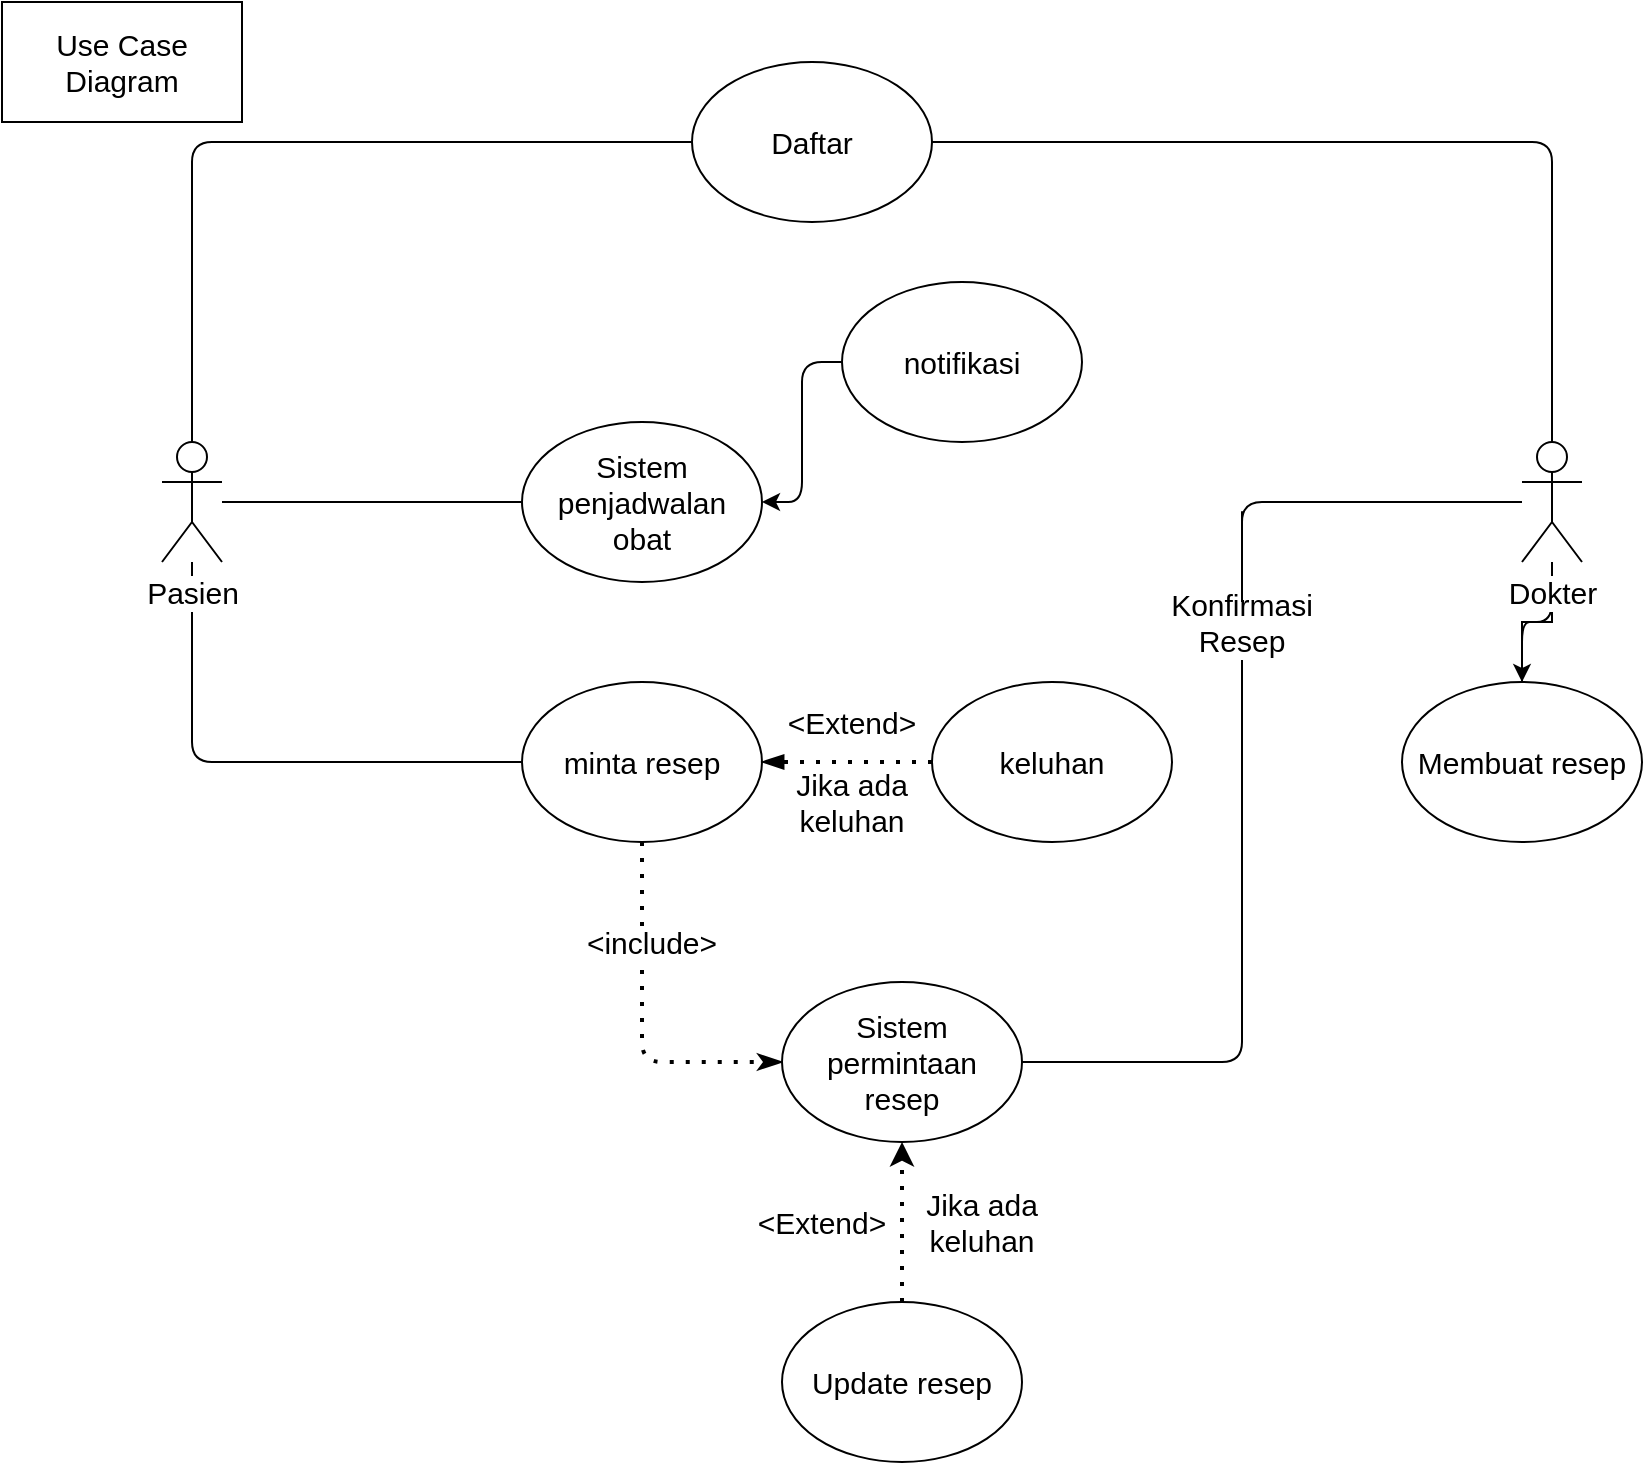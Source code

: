<mxfile version="13.8.0" type="github">
  <diagram id="rzTe-UA7CJ4xxoBPlnah" name="Page-1">
    <mxGraphModel dx="1502" dy="825" grid="1" gridSize="10" guides="1" tooltips="1" connect="1" arrows="1" fold="1" page="1" pageScale="1" pageWidth="850" pageHeight="1100" math="0" shadow="0">
      <root>
        <mxCell id="0" />
        <mxCell id="1" parent="0" />
        <mxCell id="pzkp8Y3BCJ6zMzNkIyjh-12" style="endArrow=none;html=1;fontFamily=Helvetica;fontSize=15;fontColor=#000000;align=center;strokeColor=#000000;edgeStyle=orthogonalEdgeStyle;" parent="1" source="pzkp8Y3BCJ6zMzNkIyjh-1" target="pzkp8Y3BCJ6zMzNkIyjh-3" edge="1">
          <mxGeometry relative="1" as="geometry">
            <Array as="points">
              <mxPoint x="115" y="90" />
            </Array>
          </mxGeometry>
        </mxCell>
        <mxCell id="pzkp8Y3BCJ6zMzNkIyjh-17" style="endArrow=none;html=1;fontFamily=Helvetica;fontSize=15;fontColor=#000000;align=center;strokeColor=#000000;edgeStyle=orthogonalEdgeStyle;" parent="1" source="pzkp8Y3BCJ6zMzNkIyjh-1" target="pzkp8Y3BCJ6zMzNkIyjh-4" edge="1">
          <mxGeometry relative="1" as="geometry" />
        </mxCell>
        <mxCell id="pzkp8Y3BCJ6zMzNkIyjh-19" style="endArrow=none;html=1;fontFamily=Helvetica;fontSize=15;fontColor=#000000;align=center;strokeColor=#000000;edgeStyle=orthogonalEdgeStyle;" parent="1" source="pzkp8Y3BCJ6zMzNkIyjh-1" target="pzkp8Y3BCJ6zMzNkIyjh-5" edge="1">
          <mxGeometry relative="1" as="geometry">
            <Array as="points">
              <mxPoint x="115" y="400" />
            </Array>
          </mxGeometry>
        </mxCell>
        <mxCell id="pzkp8Y3BCJ6zMzNkIyjh-1" value="Pasien" style="shape=umlActor;verticalLabelPosition=bottom;verticalAlign=top;html=1;outlineConnect=0;labelBackgroundColor=#ffffff;fontSize=15;" parent="1" vertex="1">
          <mxGeometry x="100" y="240" width="30" height="60" as="geometry" />
        </mxCell>
        <mxCell id="pzkp8Y3BCJ6zMzNkIyjh-16" style="endArrow=none;html=1;fontFamily=Helvetica;fontSize=15;fontColor=#000000;align=center;strokeColor=#000000;edgeStyle=orthogonalEdgeStyle;" parent="1" source="pzkp8Y3BCJ6zMzNkIyjh-2" target="pzkp8Y3BCJ6zMzNkIyjh-3" edge="1">
          <mxGeometry relative="1" as="geometry">
            <Array as="points">
              <mxPoint x="795" y="90" />
            </Array>
          </mxGeometry>
        </mxCell>
        <mxCell id="pzkp8Y3BCJ6zMzNkIyjh-29" style="endArrow=none;html=1;fontFamily=Helvetica;fontSize=15;fontColor=#000000;align=center;endFill=1;strokeColor=#000000;edgeStyle=orthogonalEdgeStyle;" parent="1" source="pzkp8Y3BCJ6zMzNkIyjh-42" target="pzkp8Y3BCJ6zMzNkIyjh-7" edge="1">
          <mxGeometry relative="1" as="geometry">
            <Array as="points">
              <mxPoint x="640" y="270" />
              <mxPoint x="640" y="550" />
            </Array>
          </mxGeometry>
        </mxCell>
        <mxCell id="pzkp8Y3BCJ6zMzNkIyjh-30" style="endArrow=none;html=1;fontFamily=Helvetica;fontSize=15;fontColor=#000000;align=center;endFill=1;strokeColor=#000000;edgeStyle=orthogonalEdgeStyle;" parent="1" source="pzkp8Y3BCJ6zMzNkIyjh-2" target="pzkp8Y3BCJ6zMzNkIyjh-8" edge="1">
          <mxGeometry relative="1" as="geometry" />
        </mxCell>
        <mxCell id="pzkp8Y3BCJ6zMzNkIyjh-44" value="" style="edgeStyle=orthogonalEdgeStyle;rounded=0;orthogonalLoop=1;jettySize=auto;html=1;endArrow=classic;endFill=1;targetPerimeterSpacing=0;fontSize=15;" parent="1" source="pzkp8Y3BCJ6zMzNkIyjh-2" target="pzkp8Y3BCJ6zMzNkIyjh-8" edge="1">
          <mxGeometry relative="1" as="geometry" />
        </mxCell>
        <mxCell id="pzkp8Y3BCJ6zMzNkIyjh-2" value="Dokter" style="shape=umlActor;verticalLabelPosition=bottom;verticalAlign=top;html=1;outlineConnect=0;labelBackgroundColor=#ffffff;fontSize=15;" parent="1" vertex="1">
          <mxGeometry x="780" y="240" width="30" height="60" as="geometry" />
        </mxCell>
        <mxCell id="pzkp8Y3BCJ6zMzNkIyjh-3" value="Daftar" style="ellipse;whiteSpace=wrap;html=1;fontSize=15;" parent="1" vertex="1">
          <mxGeometry x="365" y="50" width="120" height="80" as="geometry" />
        </mxCell>
        <mxCell id="pzkp8Y3BCJ6zMzNkIyjh-4" value="Sistem penjadwalan&lt;br style=&quot;font-size: 15px;&quot;&gt;obat" style="ellipse;whiteSpace=wrap;html=1;fontSize=15;" parent="1" vertex="1">
          <mxGeometry x="280" y="230" width="120" height="80" as="geometry" />
        </mxCell>
        <mxCell id="pzkp8Y3BCJ6zMzNkIyjh-28" style="endArrow=classicThin;dashed=1;html=1;dashPattern=1 3;strokeWidth=2;fontFamily=Helvetica;fontSize=15;fontColor=#000000;align=center;endFill=1;strokeColor=#000000;edgeStyle=orthogonalEdgeStyle;" parent="1" source="pzkp8Y3BCJ6zMzNkIyjh-5" target="pzkp8Y3BCJ6zMzNkIyjh-7" edge="1">
          <mxGeometry relative="1" as="geometry">
            <Array as="points">
              <mxPoint x="340" y="550" />
            </Array>
          </mxGeometry>
        </mxCell>
        <mxCell id="pzkp8Y3BCJ6zMzNkIyjh-5" value="minta resep" style="ellipse;whiteSpace=wrap;html=1;fontSize=15;" parent="1" vertex="1">
          <mxGeometry x="280" y="360" width="120" height="80" as="geometry" />
        </mxCell>
        <mxCell id="pzkp8Y3BCJ6zMzNkIyjh-18" style="endArrow=classic;html=1;fontFamily=Helvetica;fontSize=15;fontColor=#000000;align=center;strokeColor=#000000;edgeStyle=orthogonalEdgeStyle;" parent="1" source="pzkp8Y3BCJ6zMzNkIyjh-6" target="pzkp8Y3BCJ6zMzNkIyjh-4" edge="1">
          <mxGeometry relative="1" as="geometry" />
        </mxCell>
        <mxCell id="pzkp8Y3BCJ6zMzNkIyjh-6" value="notifikasi" style="ellipse;whiteSpace=wrap;html=1;fontSize=15;" parent="1" vertex="1">
          <mxGeometry x="440" y="160" width="120" height="80" as="geometry" />
        </mxCell>
        <mxCell id="pzkp8Y3BCJ6zMzNkIyjh-7" value="Sistem permintaan&lt;br&gt;resep" style="ellipse;whiteSpace=wrap;html=1;fontSize=15;" parent="1" vertex="1">
          <mxGeometry x="410" y="510" width="120" height="80" as="geometry" />
        </mxCell>
        <mxCell id="pzkp8Y3BCJ6zMzNkIyjh-8" value="Membuat resep" style="ellipse;whiteSpace=wrap;html=1;fontSize=15;" parent="1" vertex="1">
          <mxGeometry x="720" y="360" width="120" height="80" as="geometry" />
        </mxCell>
        <mxCell id="pzkp8Y3BCJ6zMzNkIyjh-25" value="keluhan" style="ellipse;whiteSpace=wrap;html=1;fontSize=15;" parent="1" vertex="1">
          <mxGeometry x="485" y="360" width="120" height="80" as="geometry" />
        </mxCell>
        <mxCell id="pzkp8Y3BCJ6zMzNkIyjh-32" style="endArrow=classic;dashed=1;html=1;dashPattern=1 3;strokeWidth=2;fontFamily=Helvetica;fontSize=15;fontColor=#000000;align=center;endFill=1;strokeColor=#000000;edgeStyle=orthogonalEdgeStyle;" parent="1" source="pzkp8Y3BCJ6zMzNkIyjh-31" target="pzkp8Y3BCJ6zMzNkIyjh-7" edge="1">
          <mxGeometry relative="1" as="geometry" />
        </mxCell>
        <mxCell id="pzkp8Y3BCJ6zMzNkIyjh-31" value="Update resep" style="ellipse;whiteSpace=wrap;html=1;fontSize=15;" parent="1" vertex="1">
          <mxGeometry x="410" y="670" width="120" height="80" as="geometry" />
        </mxCell>
        <mxCell id="pzkp8Y3BCJ6zMzNkIyjh-35" style="endArrow=blockThin;dashed=1;html=1;dashPattern=1 3;strokeWidth=2;fontFamily=Helvetica;fontSize=15;fontColor=#000000;align=center;strokeColor=#000000;edgeStyle=orthogonalEdgeStyle;targetPerimeterSpacing=0;endFill=1;entryX=1;entryY=0.5;entryDx=0;entryDy=0;" parent="1" source="pzkp8Y3BCJ6zMzNkIyjh-25" target="pzkp8Y3BCJ6zMzNkIyjh-5" edge="1">
          <mxGeometry relative="1" as="geometry">
            <mxPoint x="485" y="360" as="sourcePoint" />
            <mxPoint x="465" y="400" as="targetPoint" />
            <Array as="points" />
          </mxGeometry>
        </mxCell>
        <mxCell id="pzkp8Y3BCJ6zMzNkIyjh-36" value="&amp;lt;Extend&amp;gt;" style="text;html=1;strokeColor=none;fillColor=none;align=center;verticalAlign=middle;whiteSpace=wrap;rounded=0;fontSize=15;" parent="1" vertex="1">
          <mxGeometry x="425" y="370" width="40" height="20" as="geometry" />
        </mxCell>
        <mxCell id="pzkp8Y3BCJ6zMzNkIyjh-37" value="Jika ada keluhan" style="text;html=1;strokeColor=none;fillColor=none;align=center;verticalAlign=middle;whiteSpace=wrap;rounded=0;fontSize=15;" parent="1" vertex="1">
          <mxGeometry x="400" y="410" width="90" height="20" as="geometry" />
        </mxCell>
        <mxCell id="pzkp8Y3BCJ6zMzNkIyjh-38" value="&amp;lt;include&amp;gt;" style="text;html=1;strokeColor=none;fillColor=none;align=center;verticalAlign=middle;whiteSpace=wrap;rounded=0;fontSize=15;labelBackgroundColor=#ffffff;" parent="1" vertex="1">
          <mxGeometry x="325" y="480" width="40" height="20" as="geometry" />
        </mxCell>
        <mxCell id="pzkp8Y3BCJ6zMzNkIyjh-40" value="&amp;lt;Extend&amp;gt;" style="text;html=1;strokeColor=none;fillColor=none;align=center;verticalAlign=middle;whiteSpace=wrap;rounded=0;fontSize=15;" parent="1" vertex="1">
          <mxGeometry x="410" y="620" width="40" height="20" as="geometry" />
        </mxCell>
        <mxCell id="pzkp8Y3BCJ6zMzNkIyjh-41" value="Jika ada keluhan" style="text;html=1;strokeColor=none;fillColor=none;align=center;verticalAlign=middle;whiteSpace=wrap;rounded=0;fontSize=15;" parent="1" vertex="1">
          <mxGeometry x="480" y="620" width="60" height="20" as="geometry" />
        </mxCell>
        <mxCell id="pzkp8Y3BCJ6zMzNkIyjh-42" value="Konfirmasi&lt;br style=&quot;font-size: 15px;&quot;&gt;Resep" style="text;html=1;align=center;verticalAlign=middle;whiteSpace=wrap;rounded=0;fillColor=#ffffff;fontSize=15;labelBackgroundColor=#ffffff;" parent="1" vertex="1">
          <mxGeometry x="620" y="320" width="40" height="20" as="geometry" />
        </mxCell>
        <mxCell id="pzkp8Y3BCJ6zMzNkIyjh-43" style="endArrow=none;html=1;fontFamily=Helvetica;fontSize=15;fontColor=#000000;align=center;endFill=1;strokeColor=#000000;edgeStyle=orthogonalEdgeStyle;" parent="1" source="pzkp8Y3BCJ6zMzNkIyjh-2" target="pzkp8Y3BCJ6zMzNkIyjh-42" edge="1">
          <mxGeometry relative="1" as="geometry">
            <mxPoint x="780" y="270" as="sourcePoint" />
            <mxPoint x="530" y="550" as="targetPoint" />
            <Array as="points" />
          </mxGeometry>
        </mxCell>
        <mxCell id="46mRuMExH4Qcph0A8IWa-2" value="Use Case Diagram" style="rounded=0;whiteSpace=wrap;html=1;fillColor=#ffffff;fontSize=15;" vertex="1" parent="1">
          <mxGeometry x="20" y="20" width="120" height="60" as="geometry" />
        </mxCell>
      </root>
    </mxGraphModel>
  </diagram>
</mxfile>
